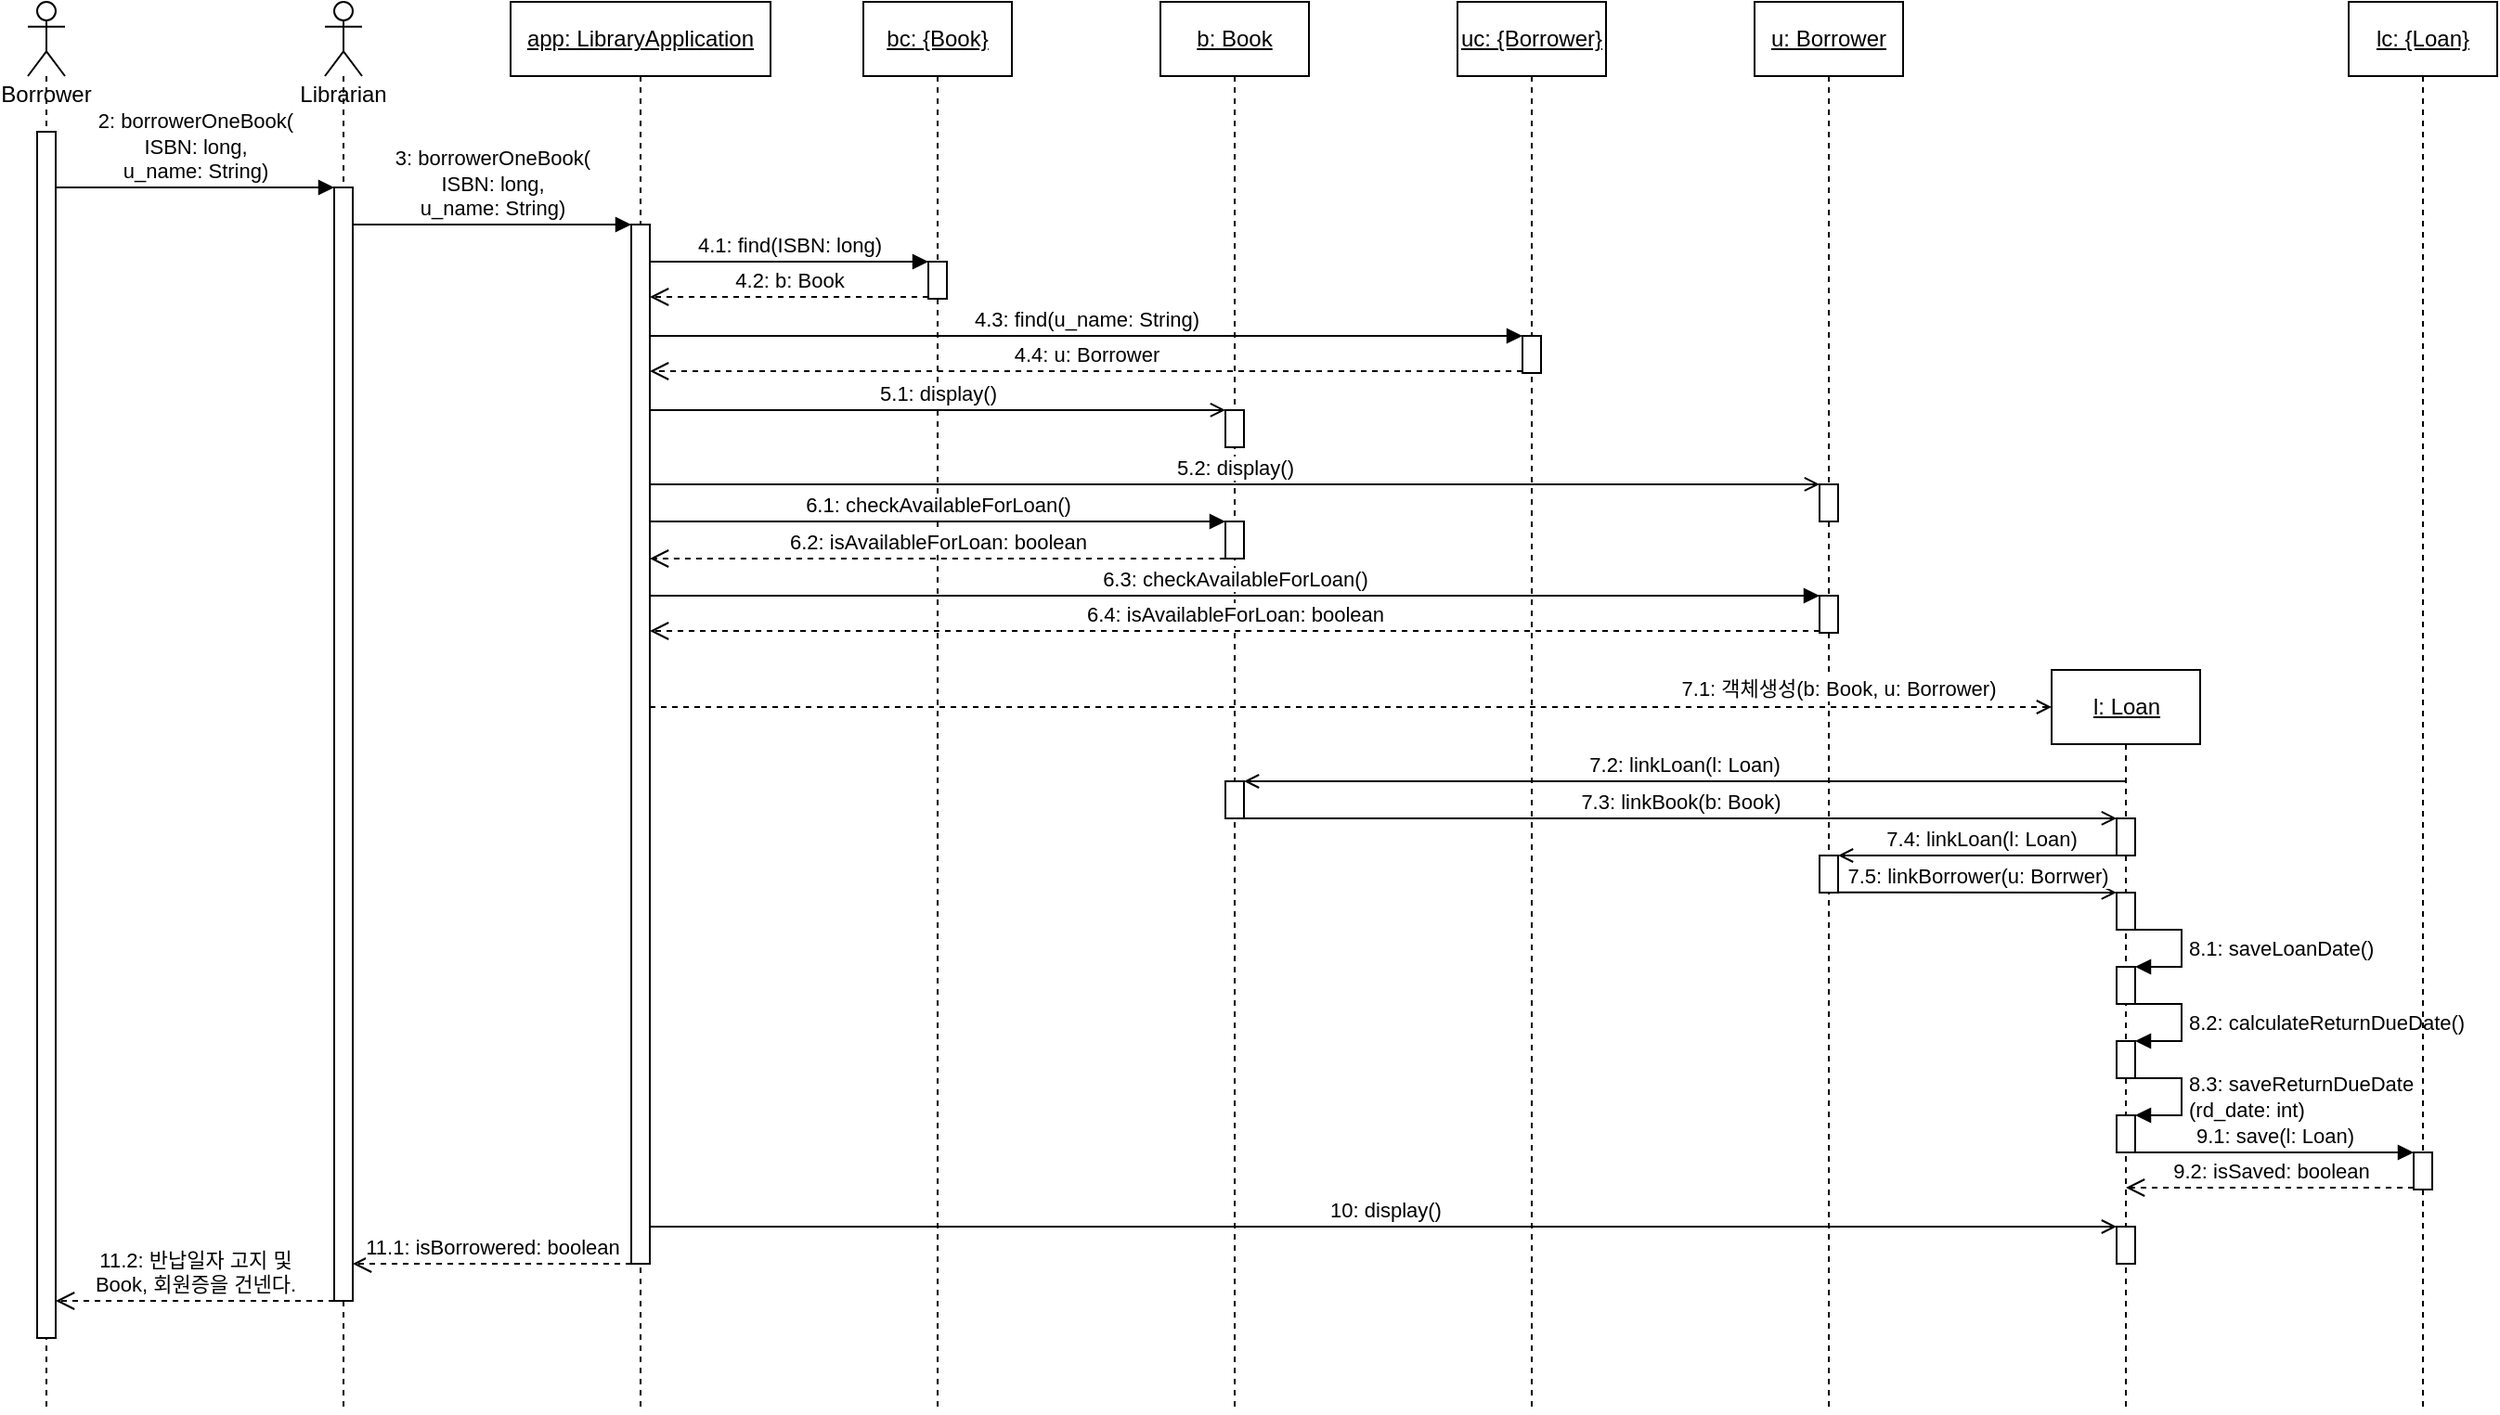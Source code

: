 <mxfile version="22.1.5" type="google">
  <diagram id="SbDjxOFhfJFgFubJpmIF" name="Page-1">
    <mxGraphModel grid="1" page="1" gridSize="10" guides="1" tooltips="1" connect="1" arrows="1" fold="1" pageScale="1" pageWidth="850" pageHeight="1100" math="0" shadow="0">
      <root>
        <mxCell id="0" />
        <mxCell id="1" parent="0" />
        <mxCell id="4" value="Librarian&lt;br&gt;" style="shape=umlLifeline;participant=umlActor;perimeter=lifelinePerimeter;whiteSpace=wrap;html=1;container=1;collapsible=0;recursiveResize=0;verticalAlign=top;spacingTop=36;outlineConnect=0;" vertex="1" parent="1">
          <mxGeometry x="190" y="40" width="20" height="760" as="geometry" />
        </mxCell>
        <mxCell id="57" style="edgeStyle=none;html=1;" edge="1" parent="4" target="4">
          <mxGeometry relative="1" as="geometry">
            <mxPoint x="9.81" y="140" as="sourcePoint" />
          </mxGeometry>
        </mxCell>
        <mxCell id="88" value="" style="html=1;points=[];perimeter=orthogonalPerimeter;" vertex="1" parent="4">
          <mxGeometry x="5" y="100" width="10" height="600" as="geometry" />
        </mxCell>
        <mxCell id="8" value="&lt;u&gt;app: LibraryApplication&lt;/u&gt;" style="shape=umlLifeline;perimeter=lifelinePerimeter;whiteSpace=wrap;html=1;container=1;collapsible=0;recursiveResize=0;outlineConnect=0;" vertex="1" parent="1">
          <mxGeometry x="290" y="40" width="140" height="760" as="geometry" />
        </mxCell>
        <mxCell id="105" value="" style="html=1;points=[];perimeter=orthogonalPerimeter;" vertex="1" parent="8">
          <mxGeometry x="65" y="120" width="10" height="560" as="geometry" />
        </mxCell>
        <mxCell id="11" value="&lt;u&gt;bc: {Book}&lt;/u&gt;" style="shape=umlLifeline;perimeter=lifelinePerimeter;whiteSpace=wrap;html=1;container=1;collapsible=0;recursiveResize=0;outlineConnect=0;" vertex="1" parent="1">
          <mxGeometry x="480" y="40" width="80" height="760" as="geometry" />
        </mxCell>
        <mxCell id="108" value="" style="html=1;points=[];perimeter=orthogonalPerimeter;" vertex="1" parent="11">
          <mxGeometry x="35" y="140" width="10" height="20" as="geometry" />
        </mxCell>
        <mxCell id="48" value="&lt;u style=&quot;&quot;&gt;b: Book&lt;/u&gt;" style="shape=umlLifeline;perimeter=lifelinePerimeter;whiteSpace=wrap;html=1;container=1;collapsible=0;recursiveResize=0;outlineConnect=0;" vertex="1" parent="1">
          <mxGeometry x="640" y="40" width="80" height="760" as="geometry" />
        </mxCell>
        <mxCell id="114" value="" style="html=1;points=[];perimeter=orthogonalPerimeter;" vertex="1" parent="48">
          <mxGeometry x="35" y="220" width="10" height="20" as="geometry" />
        </mxCell>
        <mxCell id="121" value="" style="html=1;points=[];perimeter=orthogonalPerimeter;" vertex="1" parent="48">
          <mxGeometry x="35" y="280" width="10" height="20" as="geometry" />
        </mxCell>
        <mxCell id="132" value="" style="html=1;points=[];perimeter=orthogonalPerimeter;" vertex="1" parent="48">
          <mxGeometry x="35" y="420" width="10" height="20" as="geometry" />
        </mxCell>
        <mxCell id="85" value="&lt;u&gt;uc: {Borrower}&lt;br&gt;&lt;/u&gt;" style="shape=umlLifeline;perimeter=lifelinePerimeter;whiteSpace=wrap;html=1;container=1;collapsible=0;recursiveResize=0;outlineConnect=0;" vertex="1" parent="1">
          <mxGeometry x="800" y="40" width="80" height="760" as="geometry" />
        </mxCell>
        <mxCell id="111" value="" style="html=1;points=[];perimeter=orthogonalPerimeter;" vertex="1" parent="85">
          <mxGeometry x="35" y="180" width="10" height="20" as="geometry" />
        </mxCell>
        <mxCell id="86" value="&lt;u&gt;u: Borrower&lt;br&gt;&lt;/u&gt;" style="shape=umlLifeline;perimeter=lifelinePerimeter;whiteSpace=wrap;html=1;container=1;collapsible=0;recursiveResize=0;outlineConnect=0;" vertex="1" parent="1">
          <mxGeometry x="960" y="40" width="80" height="760" as="geometry" />
        </mxCell>
        <mxCell id="118" value="" style="html=1;points=[];perimeter=orthogonalPerimeter;" vertex="1" parent="86">
          <mxGeometry x="35" y="260" width="10" height="20" as="geometry" />
        </mxCell>
        <mxCell id="125" value="" style="html=1;points=[];perimeter=orthogonalPerimeter;" vertex="1" parent="86">
          <mxGeometry x="35" y="320" width="10" height="20" as="geometry" />
        </mxCell>
        <mxCell id="149" value="" style="html=1;points=[];perimeter=orthogonalPerimeter;" vertex="1" parent="86">
          <mxGeometry x="35" y="460" width="10" height="20" as="geometry" />
        </mxCell>
        <mxCell id="87" value="" style="shape=umlLifeline;perimeter=lifelinePerimeter;whiteSpace=wrap;html=1;container=1;collapsible=0;recursiveResize=0;outlineConnect=0;" vertex="1" parent="1">
          <mxGeometry x="1120" y="400" width="80" height="400" as="geometry" />
        </mxCell>
        <mxCell id="128" value="&lt;u&gt;l: Loan&lt;/u&gt;" style="html=1;" vertex="1" parent="87">
          <mxGeometry width="80" height="40" as="geometry" />
        </mxCell>
        <mxCell id="152" value="" style="html=1;points=[];perimeter=orthogonalPerimeter;" vertex="1" parent="87">
          <mxGeometry x="35" y="120" width="10" height="20" as="geometry" />
        </mxCell>
        <mxCell id="153" value="" style="html=1;points=[];perimeter=orthogonalPerimeter;" vertex="1" parent="87">
          <mxGeometry x="35" y="80" width="10" height="20" as="geometry" />
        </mxCell>
        <mxCell id="154" value="" style="html=1;points=[];perimeter=orthogonalPerimeter;" vertex="1" parent="87">
          <mxGeometry x="35" y="160" width="10" height="20" as="geometry" />
        </mxCell>
        <mxCell id="155" value="8.1: saveLoanDate()" style="edgeStyle=orthogonalEdgeStyle;html=1;align=left;spacingLeft=2;endArrow=block;rounded=0;entryX=1;entryY=0;" edge="1" parent="87" source="152" target="154">
          <mxGeometry relative="1" as="geometry">
            <mxPoint x="40" y="160" as="sourcePoint" />
            <Array as="points">
              <mxPoint x="70" y="140" />
              <mxPoint x="70" y="160" />
              <mxPoint x="45" y="160" />
            </Array>
          </mxGeometry>
        </mxCell>
        <mxCell id="156" value="" style="html=1;points=[];perimeter=orthogonalPerimeter;" vertex="1" parent="87">
          <mxGeometry x="35" y="200" width="10" height="20" as="geometry" />
        </mxCell>
        <mxCell id="157" value="8.2: calculateReturnDueDate()" style="edgeStyle=orthogonalEdgeStyle;html=1;align=left;spacingLeft=2;endArrow=block;rounded=0;entryX=1;entryY=0;" edge="1" parent="87" source="154" target="156">
          <mxGeometry relative="1" as="geometry">
            <mxPoint x="40" y="200" as="sourcePoint" />
            <Array as="points">
              <mxPoint x="70" y="180" />
              <mxPoint x="70" y="200" />
              <mxPoint x="45" y="200" />
            </Array>
          </mxGeometry>
        </mxCell>
        <mxCell id="158" value="" style="html=1;points=[];perimeter=orthogonalPerimeter;" vertex="1" parent="87">
          <mxGeometry x="35" y="240" width="10" height="20" as="geometry" />
        </mxCell>
        <mxCell id="159" value="8.3: saveReturnDueDate&lt;br&gt;(rd_date: int)" style="edgeStyle=orthogonalEdgeStyle;html=1;align=left;spacingLeft=2;endArrow=block;rounded=0;entryX=1;entryY=0;" edge="1" parent="87" source="156" target="158">
          <mxGeometry relative="1" as="geometry">
            <mxPoint x="40" y="240" as="sourcePoint" />
            <Array as="points">
              <mxPoint x="70" y="220" />
              <mxPoint x="70" y="240" />
              <mxPoint x="45" y="240" />
            </Array>
          </mxGeometry>
        </mxCell>
        <mxCell id="163" value="" style="html=1;points=[];perimeter=orthogonalPerimeter;" vertex="1" parent="87">
          <mxGeometry x="35" y="300" width="10" height="20" as="geometry" />
        </mxCell>
        <mxCell id="89" value="2: borrowerOneBook(&lt;br&gt;ISBN: long,&lt;br&gt;u_name: String)" style="html=1;verticalAlign=bottom;endArrow=block;entryX=0;entryY=0;" edge="1" parent="1" source="91" target="88">
          <mxGeometry relative="1" as="geometry">
            <mxPoint x="200" y="160" as="sourcePoint" />
          </mxGeometry>
        </mxCell>
        <mxCell id="90" value="11.2: 반납일자 고지 및&lt;br&gt;Book, 회원증을 건넨다." style="html=1;verticalAlign=bottom;endArrow=open;dashed=1;endSize=8;exitX=0.001;exitY=1;exitDx=0;exitDy=0;exitPerimeter=0;" edge="1" parent="1" source="88" target="91">
          <mxGeometry relative="1" as="geometry">
            <mxPoint x="280" y="186" as="targetPoint" />
          </mxGeometry>
        </mxCell>
        <mxCell id="96" value="Borrower" style="shape=umlLifeline;participant=umlActor;perimeter=lifelinePerimeter;whiteSpace=wrap;html=1;container=1;collapsible=0;recursiveResize=0;verticalAlign=top;spacingTop=36;outlineConnect=0;" vertex="1" parent="1">
          <mxGeometry x="30" y="40" width="20" height="760" as="geometry" />
        </mxCell>
        <mxCell id="97" style="edgeStyle=none;html=1;" edge="1" parent="96" target="96">
          <mxGeometry relative="1" as="geometry">
            <mxPoint x="9.81" y="140" as="sourcePoint" />
          </mxGeometry>
        </mxCell>
        <mxCell id="91" value="" style="html=1;points=[];perimeter=orthogonalPerimeter;" vertex="1" parent="96">
          <mxGeometry x="5" y="70" width="10" height="650" as="geometry" />
        </mxCell>
        <mxCell id="106" value="3: borrowerOneBook(&lt;br&gt;ISBN: long,&lt;br&gt;u_name: String)" style="html=1;verticalAlign=bottom;endArrow=block;entryX=0;entryY=0;" edge="1" parent="1" source="88" target="105">
          <mxGeometry relative="1" as="geometry">
            <mxPoint x="205" y="160" as="sourcePoint" />
          </mxGeometry>
        </mxCell>
        <mxCell id="107" value="11.1: isBorrowered: boolean" style="html=1;verticalAlign=bottom;endArrow=open;dashed=1;endSize=8;exitX=0.001;exitY=1;exitDx=0;exitDy=0;exitPerimeter=0;" edge="1" parent="1" source="105" target="88">
          <mxGeometry relative="1" as="geometry">
            <mxPoint x="205" y="483.0" as="targetPoint" />
          </mxGeometry>
        </mxCell>
        <mxCell id="109" value="4.1: find(ISBN: long)" style="html=1;verticalAlign=bottom;endArrow=block;entryX=0;entryY=0;" edge="1" parent="1" source="105" target="108">
          <mxGeometry relative="1" as="geometry">
            <mxPoint x="440" y="210" as="sourcePoint" />
          </mxGeometry>
        </mxCell>
        <mxCell id="110" value="4.2: b: Book" style="html=1;verticalAlign=bottom;endArrow=open;dashed=1;endSize=8;exitX=0;exitY=0.95;" edge="1" parent="1" source="108" target="105">
          <mxGeometry relative="1" as="geometry">
            <mxPoint x="440" y="286" as="targetPoint" />
          </mxGeometry>
        </mxCell>
        <mxCell id="112" value="4.3: find(u_name: String)" style="html=1;verticalAlign=bottom;endArrow=block;entryX=0;entryY=0;" edge="1" parent="1" source="105" target="111">
          <mxGeometry relative="1" as="geometry">
            <mxPoint x="680" y="270.0" as="sourcePoint" />
          </mxGeometry>
        </mxCell>
        <mxCell id="113" value="4.4: u: Borrower" style="html=1;verticalAlign=bottom;endArrow=open;dashed=1;endSize=8;exitX=0;exitY=0.95;" edge="1" parent="1" source="111" target="105">
          <mxGeometry relative="1" as="geometry">
            <mxPoint x="680" y="289" as="targetPoint" />
          </mxGeometry>
        </mxCell>
        <mxCell id="117" value="5.1: display()" style="html=1;verticalAlign=bottom;endArrow=open;entryX=0.001;entryY=-0.003;entryDx=0;entryDy=0;entryPerimeter=0;endFill=0;" edge="1" parent="1" source="105" target="114">
          <mxGeometry width="80" relative="1" as="geometry">
            <mxPoint x="550" y="320" as="sourcePoint" />
            <mxPoint x="630" y="320" as="targetPoint" />
          </mxGeometry>
        </mxCell>
        <mxCell id="119" value="5.2: display()" style="html=1;verticalAlign=bottom;endArrow=open;entryX=0.001;entryY=-0.003;entryDx=0;entryDy=0;entryPerimeter=0;endFill=0;" edge="1" parent="1" source="105" target="118">
          <mxGeometry width="80" relative="1" as="geometry">
            <mxPoint x="685" y="340.0" as="sourcePoint" />
            <mxPoint x="950" y="360.06" as="targetPoint" />
          </mxGeometry>
        </mxCell>
        <mxCell id="120" value="&lt;u&gt;lc: {Loan}&lt;br&gt;&lt;/u&gt;" style="shape=umlLifeline;perimeter=lifelinePerimeter;whiteSpace=wrap;html=1;container=1;collapsible=0;recursiveResize=0;outlineConnect=0;" vertex="1" parent="1">
          <mxGeometry x="1280" y="40" width="80" height="760" as="geometry" />
        </mxCell>
        <mxCell id="160" value="" style="html=1;points=[];perimeter=orthogonalPerimeter;" vertex="1" parent="120">
          <mxGeometry x="35" y="620" width="10" height="20" as="geometry" />
        </mxCell>
        <mxCell id="122" value="6.1: checkAvailableForLoan()" style="html=1;verticalAlign=bottom;endArrow=block;entryX=0;entryY=0;" edge="1" parent="1" source="105" target="121">
          <mxGeometry relative="1" as="geometry">
            <mxPoint x="365" y="320" as="sourcePoint" />
          </mxGeometry>
        </mxCell>
        <mxCell id="123" value="6.2: isAvailableForLoan: boolean" style="html=1;verticalAlign=bottom;endArrow=open;dashed=1;endSize=8;exitX=-0.004;exitY=1;exitDx=0;exitDy=0;exitPerimeter=0;" edge="1" parent="1" source="121" target="105">
          <mxGeometry relative="1" as="geometry">
            <mxPoint x="365" y="339" as="targetPoint" />
            <mxPoint x="670" y="340" as="sourcePoint" />
          </mxGeometry>
        </mxCell>
        <mxCell id="126" value="6.3: checkAvailableForLoan()" style="html=1;verticalAlign=bottom;endArrow=block;entryX=0;entryY=0;" edge="1" parent="1" source="105" target="125">
          <mxGeometry relative="1" as="geometry">
            <mxPoint x="685" y="360.0" as="sourcePoint" />
          </mxGeometry>
        </mxCell>
        <mxCell id="127" value="6.4: isAvailableForLoan: boolean" style="html=1;verticalAlign=bottom;endArrow=open;dashed=1;endSize=8;exitX=0;exitY=0.95;" edge="1" parent="1" source="125" target="105">
          <mxGeometry relative="1" as="geometry">
            <mxPoint x="685" y="370.0" as="targetPoint" />
          </mxGeometry>
        </mxCell>
        <mxCell id="129" value="" style="html=1;verticalAlign=bottom;labelBackgroundColor=none;endArrow=open;endFill=0;dashed=1;entryX=0;entryY=0.5;entryDx=0;entryDy=0;" edge="1" parent="1" source="105" target="128">
          <mxGeometry width="160" relative="1" as="geometry">
            <mxPoint x="320" y="320" as="sourcePoint" />
            <mxPoint x="480" y="320" as="targetPoint" />
          </mxGeometry>
        </mxCell>
        <mxCell id="139" value="7.1: 객체생성(b: Book, u: Borrower)" style="edgeLabel;html=1;align=center;verticalAlign=middle;resizable=0;points=[];" vertex="1" connectable="0" parent="129">
          <mxGeometry x="0.091" y="-2" relative="1" as="geometry">
            <mxPoint x="228" y="-12" as="offset" />
          </mxGeometry>
        </mxCell>
        <mxCell id="133" value="7.2: linkLoan(l: Loan)" style="html=1;verticalAlign=bottom;endArrow=open;entryX=1;entryY=0;endFill=0;" edge="1" parent="1" source="87" target="132">
          <mxGeometry relative="1" as="geometry">
            <mxPoint x="745" y="440" as="sourcePoint" />
          </mxGeometry>
        </mxCell>
        <mxCell id="138" value="7.3: linkBook(b: Book)" style="html=1;verticalAlign=bottom;endArrow=open;entryX=0.002;entryY=-0.001;entryDx=0;entryDy=0;entryPerimeter=0;exitX=1.005;exitY=1.001;exitDx=0;exitDy=0;exitPerimeter=0;endFill=0;" edge="1" parent="1" source="132" target="153">
          <mxGeometry relative="1" as="geometry">
            <mxPoint x="686" y="477" as="sourcePoint" />
            <mxPoint x="695" y="450" as="targetPoint" />
          </mxGeometry>
        </mxCell>
        <mxCell id="150" value="7.4: linkLoan(l: Loan)" style="html=1;verticalAlign=bottom;endArrow=open;entryX=1;entryY=0;endFill=0;" edge="1" parent="1" source="87" target="149">
          <mxGeometry relative="1" as="geometry">
            <mxPoint x="1479.5" y="500" as="sourcePoint" />
          </mxGeometry>
        </mxCell>
        <mxCell id="151" value="7.5: linkBorrower(u: Borrwer)" style="html=1;verticalAlign=bottom;endArrow=open;exitX=1.002;exitY=0.996;exitDx=0;exitDy=0;exitPerimeter=0;entryX=-0.003;entryY=-0.002;entryDx=0;entryDy=0;entryPerimeter=0;endFill=0;" edge="1" parent="1" source="149" target="152">
          <mxGeometry x="-0.003" relative="1" as="geometry">
            <mxPoint x="1006" y="517" as="sourcePoint" />
            <mxPoint x="1479.5" y="517" as="targetPoint" />
            <mxPoint as="offset" />
          </mxGeometry>
        </mxCell>
        <mxCell id="161" value="9.1: save(l: Loan)" style="html=1;verticalAlign=bottom;endArrow=block;entryX=0;entryY=0;" edge="1" parent="1" source="158" target="160">
          <mxGeometry relative="1" as="geometry">
            <mxPoint x="1240" y="690" as="sourcePoint" />
          </mxGeometry>
        </mxCell>
        <mxCell id="162" value="9.2: isSaved: boolean" style="html=1;verticalAlign=bottom;endArrow=open;dashed=1;endSize=8;exitX=0;exitY=0.95;" edge="1" parent="1" source="160" target="87">
          <mxGeometry relative="1" as="geometry">
            <mxPoint x="1240" y="766" as="targetPoint" />
          </mxGeometry>
        </mxCell>
        <mxCell id="164" value="10: display()" style="html=1;verticalAlign=bottom;startArrow=none;endArrow=open;startSize=8;startFill=0;endFill=0;" edge="1" parent="1" source="105" target="163">
          <mxGeometry x="0.001" relative="1" as="geometry">
            <mxPoint x="1095" y="740" as="sourcePoint" />
            <mxPoint as="offset" />
          </mxGeometry>
        </mxCell>
      </root>
    </mxGraphModel>
  </diagram>
</mxfile>
